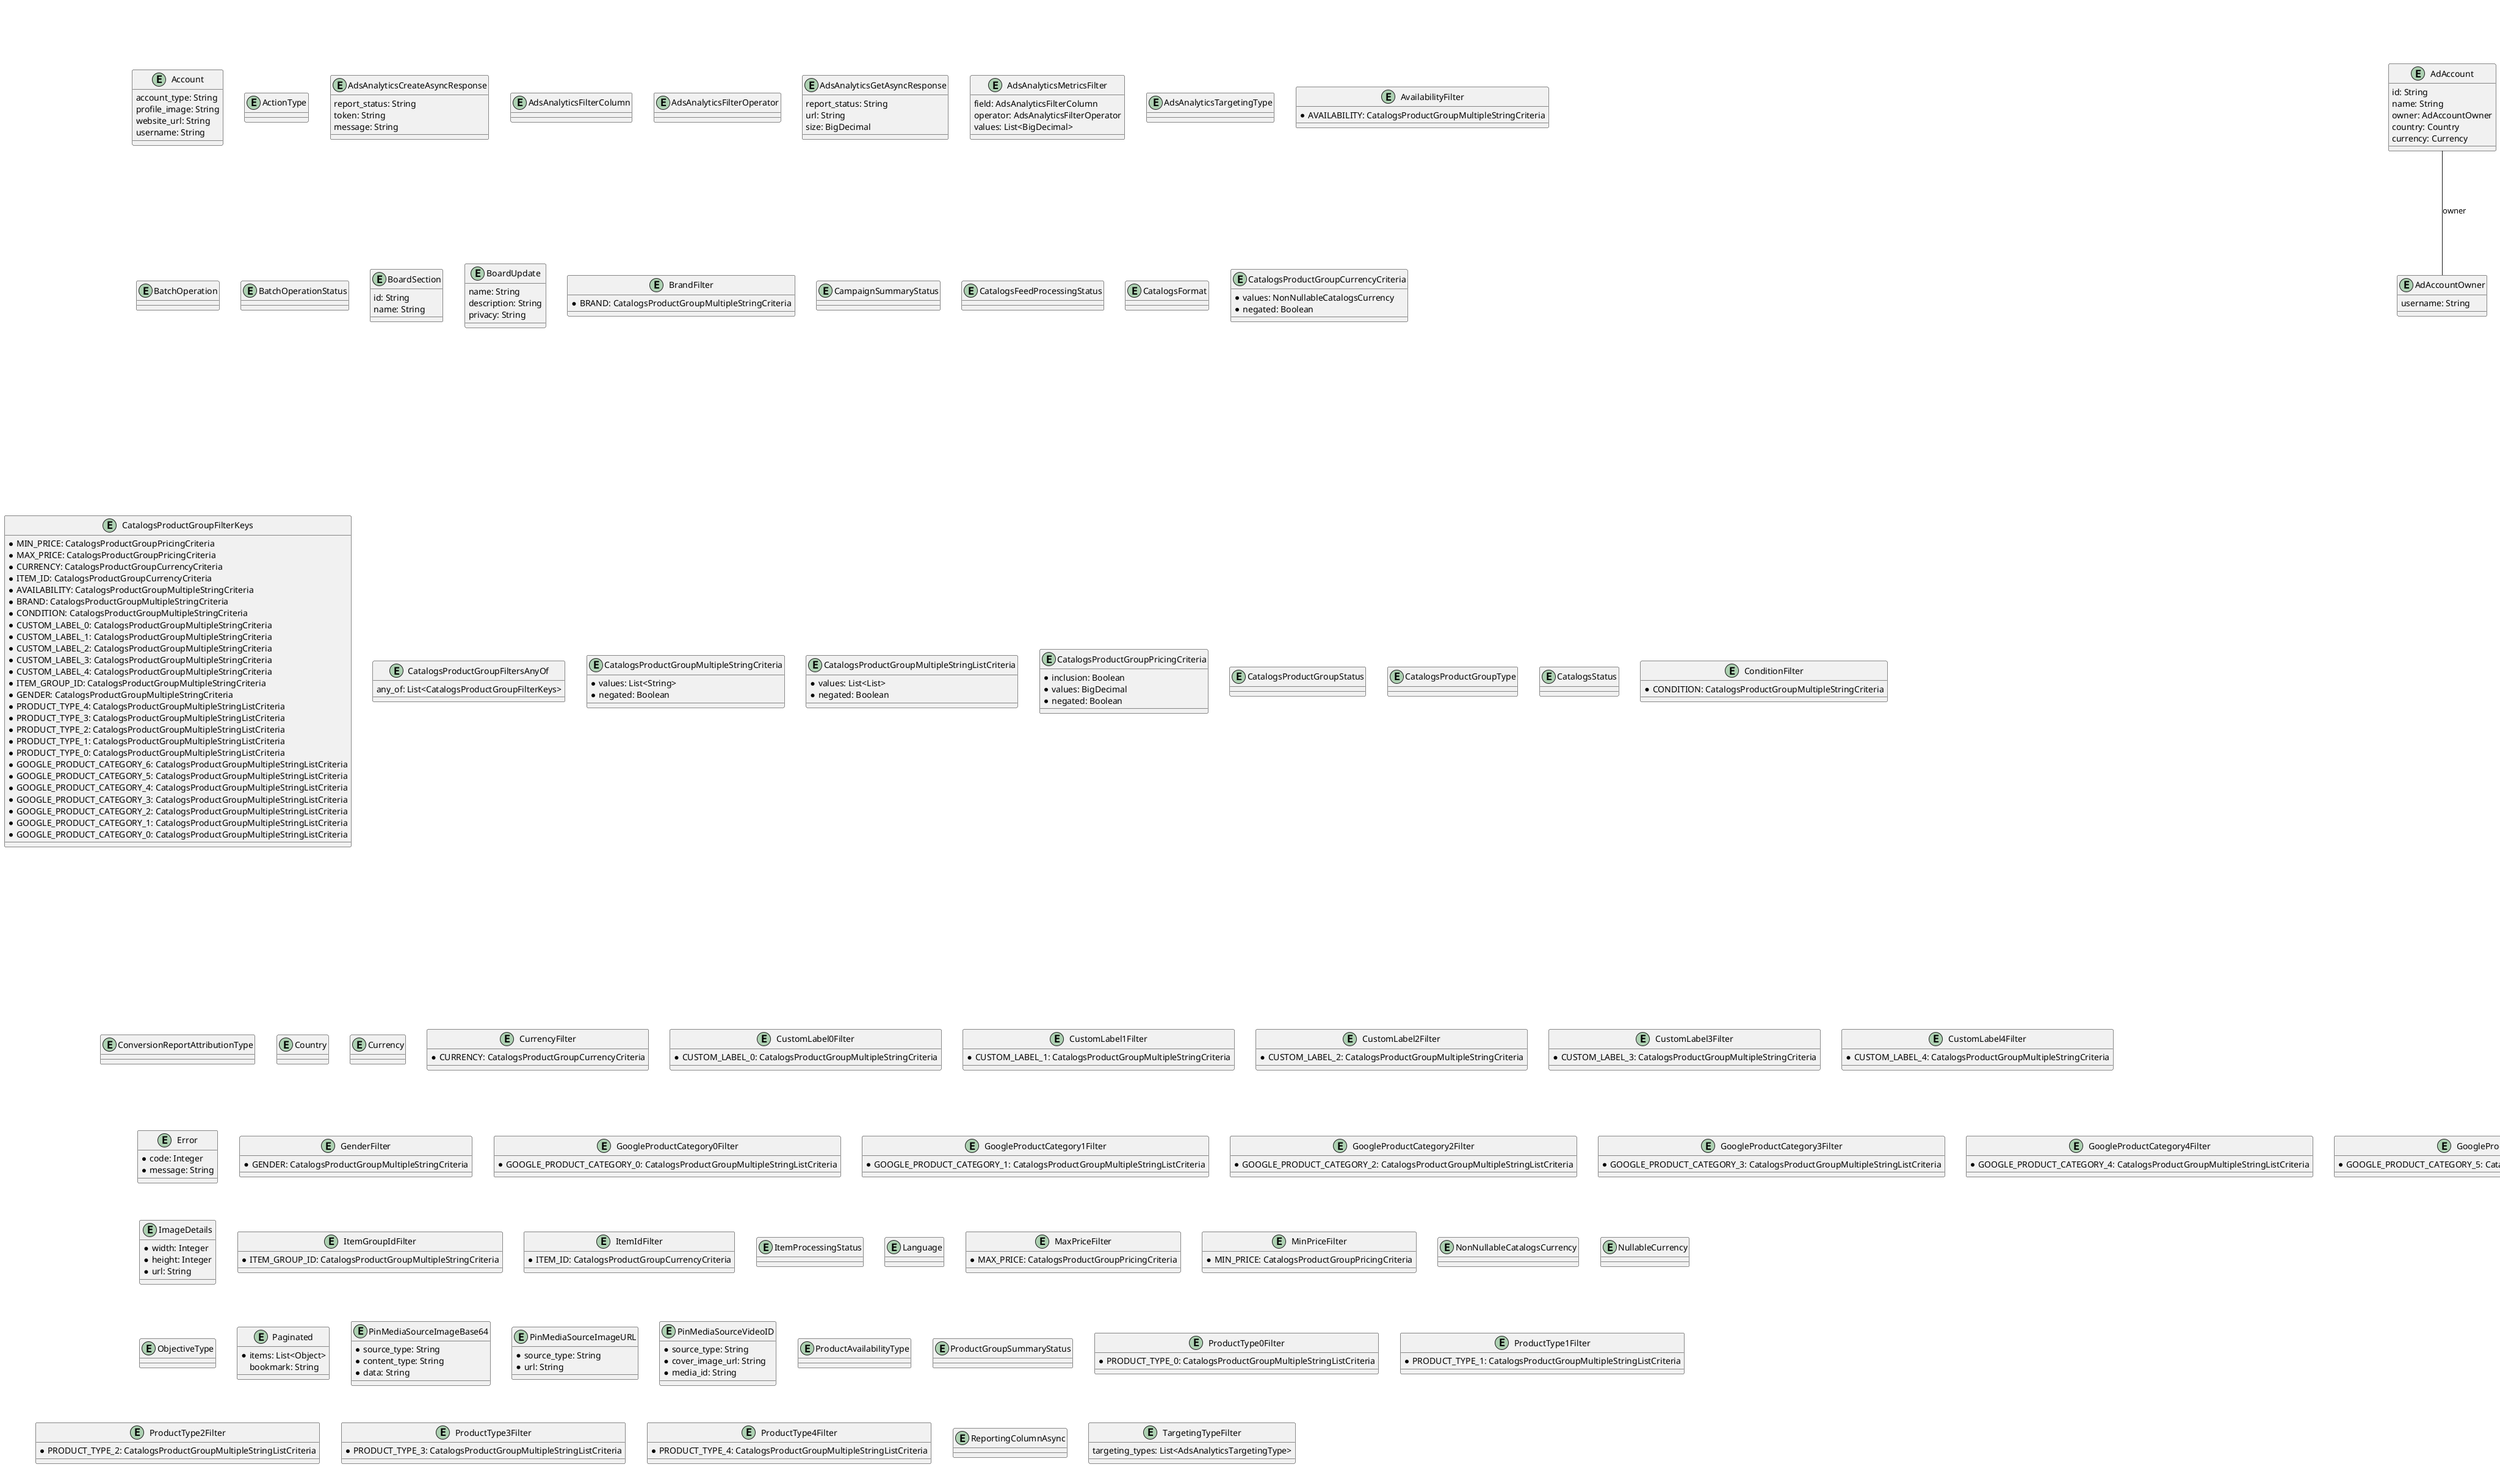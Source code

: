 @startuml

title Pinterest REST API Schemas Diagram

entity Account {
    account_type: String
    profile_image: String
    website_url: String
    username: String
}

entity ActionType {
}

entity AdAccount {
    id: String
    name: String
    owner: AdAccountOwner
    country: Country
    currency: Currency
}

entity AdAccountOwner {
    username: String
}

entity AdGroupResponse {
    name: String
    status: EntityStatus
    budget_in_micro_currency: Integer
    bid_in_micro_currency: Integer
    budget_type: String
    start_time: Integer
    end_time: Integer
    targeting_spec: Map
    lifetime_frequency_cap: Integer
    tracking_urls: TrackingUrls
    auto_targeting_enabled: Boolean
    placement_group: PlacementGroupType
    pacing_delivery_type: PacingDeliveryType
    conversion_learning_mode_type: String
    summary_status: AdGroupSummaryStatus
    feed_profile_id: String
}

entity AdGroupResponseAllOf1 {
    campaign_id: String
    billable_event: ActionType
    id: String
    type: String
    ad_account_id: String
    created_time: Integer
    updated_time: Integer
}

entity AdGroupSummaryStatus {
}

entity AdResponse {
    ad_group_id: String
    android_deep_link: String
    carousel_android_deep_links: List<String>
    carousel_destination_urls: List<String>
    carousel_ios_deep_links: List<String>
    click_tracking_url: String
    creative_type: String
    destination_url: String
    ios_deep_link: String
    is_pin_deleted: Boolean
    is_removable: Boolean
    name: String
    pin_id: String
    status: EntityStatus
    tracking_urls: TrackingUrls
    view_tracking_url: String
}

entity AdResponseAllOf1 {
    ad_account_id: String
    campaign_id: String
    collection_items_destination_url_template: String
    created_time: Integer
    id: String
    rejected_reasons: List<String>
    rejection_labels: List<String>
    review_status: String
    type: String
    updated_time: Integer
    summary_status: PinPromotionSummaryStatus
}

entity AdsAnalyticsCreateAsyncRequest {
    * start_date: String
    * end_date: String
    * granularity: Granularity
    click_window_days: ConversionAttributionWindowDays
    engagement_window_days: ConversionAttributionWindowDays
    view_window_days: ConversionAttributionWindowDays
    conversion_report_time: ConversionReportTimeType
    attribution_types: List<ConversionReportAttributionType>
}

entity AdsAnalyticsCreateAsyncRequestAllOf1 {
    * columns: List<ReportingColumnAsync>
    * level: MetricsReportingLevel
    report_format: DataOutputFormat
}

entity AdsAnalyticsCreateAsyncResponse {
    report_status: String
    token: String
    message: String
}

entity AdsAnalyticsFilterColumn {
}

entity AdsAnalyticsFilterOperator {
}

entity AdsAnalyticsGetAsyncResponse {
    report_status: String
    url: String
    size: BigDecimal
}

entity AdsAnalyticsMetricsFilter {
    field: AdsAnalyticsFilterColumn
    operator: AdsAnalyticsFilterOperator
    values: List<BigDecimal>
}

entity AdsAnalyticsTargetingType {
}

entity AnalyticsMetricsResponse {
    daily_metrics: List<AnalyticsMetricsResponseDailyMetrics>
    summary_metrics: Map
}

entity AnalyticsMetricsResponseDailyMetrics {
    data_status: String
    date: String
    metrics: Map
}

entity AvailabilityFilter {
    * AVAILABILITY: CatalogsProductGroupMultipleStringCriteria
}

entity BatchOperation {
}

entity BatchOperationStatus {
}

entity Board {
    id: String
    * name: String
    description: String
    owner: BoardOwner
    privacy: String
}

entity BoardOwner {
    username: String
}

entity BoardSection {
    id: String
    name: String
}

entity BoardUpdate {
    name: String
    description: String
    privacy: String
}

entity BrandFilter {
    * BRAND: CatalogsProductGroupMultipleStringCriteria
}

entity CampaignCommon {
    * ad_account_id: String
    name: String
    status: EntityStatus
    lifetime_spend_cap: Integer
    daily_spend_cap: Integer
    order_line_id: String
    tracking_urls: TrackingUrls
    start_time: Integer
    end_time: Integer
}

entity CampaignResponse {
    * id: String
}

entity CampaignResponseAllOf1 {
    objective_type: ObjectiveType
    created_time: Integer
    updated_time: Integer
    type: String
}

entity CampaignSummaryStatus {
}

entity CatalogsDbItem {
    created_at: Date
    id: String
    updated_at: Date
}

entity CatalogsFeed {
}

entity CatalogsFeedCredentials {
    * password: String
    * username: String
}

entity CatalogsFeedIngestionDetails {
    * errors: CatalogsFeedIngestionErrors
    * info: CatalogsFeedIngestionInfo
}

entity CatalogsFeedIngestionErrors {
    image_download_error: Integer
    image_download_connection_timeout: Integer
    image_format_unrecognize: Integer
    line_level_internal_error: Integer
    large_product_count_decrease: Integer
}

entity CatalogsFeedIngestionInfo {
    in_stock: Integer
    out_of_stock: Integer
    preorder: Integer
}

entity CatalogsFeedProcessingResult {
}

entity CatalogsFeedProcessingResultFields {
    * ingestion_details: CatalogsFeedIngestionDetails
    * status: CatalogsFeedProcessingStatus
    * product_counts: CatalogsFeedProductCounts
    * validation_details: CatalogsFeedValidationDetails
}

entity CatalogsFeedProcessingSchedule {
    * time: String
    * timezone: String
}

entity CatalogsFeedProcessingStatus {
}

entity CatalogsFeedProductCounts {
    original: Integer
}

entity CatalogsFeedValidationDetails {
    * errors: CatalogsFeedValidationErrors
    * warnings: CatalogsFeedValidationWarnings
}

entity CatalogsFeedValidationErrors {
    fetch_error: Integer
    fetch_inactive_feed_error: Integer
    encoding_error: Integer
    delimiter_error: Integer
    required_columns_missing: Integer
    image_link_invalid: Integer
    itemid_missing: Integer
    title_missing: Integer
    description_missing: Integer
    product_category_invalid: Integer
    product_link_missing: Integer
    image_link_missing: Integer
    availability_invalid: Integer
    product_price_invalid: Integer
    link_format_invalid: Integer
    parse_line_error: Integer
    adwords_format_invalid: Integer
    product_category_missing: Integer
    internal_service_error: Integer
    no_verified_domain: Integer
    adult_invalid: Integer
    invalid_domain: Integer
    feed_length_too_long: Integer
    link_length_too_long: Integer
    malformed_xml: Integer
    redirect_invalid: Integer
    price_missing: Integer
    feed_too_small: Integer
    condition_invalid: Integer
    shopify_no_products: Integer
    max_items_per_item_group_exceeded: Integer
    item_main_image_download_failure: Integer
    pinjoin_content_unsafe: Integer
    blocklisted_image_signature: Integer
}

entity CatalogsFeedValidationWarnings {
    title_length_too_long: Integer
    description_length_too_long: Integer
    gender_invalid: Integer
    age_group_invalid: Integer
    size_type_invalid: Integer
    link_format_warning: Integer
    duplicate_products: Integer
    duplicate_links: Integer
    sales_price_invalid: Integer
    product_category_depth_warning: Integer
    adwords_same_as_link: Integer
    duplicate_headers: Integer
    fetch_same_signature: Integer
    adwords_format_warning: Integer
    additional_image_link_warning: Integer
    image_link_warning: Integer
    shipping_invalid: Integer
    tax_invalid: Integer
    shipping_weight_invalid: Integer
    expiration_date_invalid: Integer
    availability_date_invalid: Integer
    sale_date_invalid: Integer
    weight_unit_invalid: Integer
    is_bundle_invalid: Integer
    updated_time_invalid: Integer
    custom_label_length_too_long: Integer
    product_type_length_too_long: Integer
    too_many_additional_image_links: Integer
    multipack_invalid: Integer
    indexed_product_count_large_delta: Integer
    item_additional_image_download_failure: Integer
    optional_product_category_missing: Integer
    optional_product_category_invalid: Integer
    optional_condition_missing: Integer
    optional_condition_invalid: Integer
    ios_deep_link_invalid: Integer
    android_deep_link_invalid: Integer
    availability_normalized: Integer
    condition_normalized: Integer
    gender_normalized: Integer
    size_type_normalized: Integer
    age_group_normalized: Integer
    utm_source_auto_corrected: Integer
    country_does_not_map_to_currency: Integer
    min_ad_price_invalid: Integer
}

entity CatalogsFeedsCreateRequest {
    default_country: Country
    default_availability: ProductAvailabilityType
    default_currency: NullableCurrency
    * name: String
    * format: CatalogsFormat
    default_locale: String
    credentials: CatalogsFeedCredentials
    * location: String
    preferred_processing_schedule: CatalogsFeedProcessingSchedule
}

entity CatalogsFeedsUpdateRequest {
    default_availability: ProductAvailabilityType
    default_currency: NullableCurrency
    name: String
    format: CatalogsFormat
    credentials: CatalogsFeedCredentials
    location: String
    preferred_processing_schedule: CatalogsFeedProcessingSchedule
    status: CatalogsStatus
}

entity CatalogsFormat {
}

entity CatalogsItems {
    items: List<ItemBatchRecord>
}

entity CatalogsItemsBatch {
    items: List<ItemProcessingRecord>
    batch_id: String
    created_time: Date
    completed_time: Date
    status: BatchOperationStatus
}

entity CatalogsItemsBatchRequest {
    country: Country
    language: Language
    operation: BatchOperation
    items: List<ItemBatchRecord>
}

entity CatalogsProductGroup {
    * id: String
    name: String
    description: String
    * filters: CatalogsProductGroupFilters
    type: CatalogsProductGroupType
    status: CatalogsProductGroupStatus
    feed_id: String
    created_at: Integer
    updated_at: Integer
}

entity CatalogsProductGroupCreateRequest {
    * feed_id: String
    * name: String
    description: String
    * filters: CatalogsProductGroupFilters
}

entity CatalogsProductGroupCurrencyCriteria {
    * values: NonNullableCatalogsCurrency
    * negated: Boolean
}

entity CatalogsProductGroupFilterKeys {
    * MIN_PRICE: CatalogsProductGroupPricingCriteria
    * MAX_PRICE: CatalogsProductGroupPricingCriteria
    * CURRENCY: CatalogsProductGroupCurrencyCriteria
    * ITEM_ID: CatalogsProductGroupCurrencyCriteria
    * AVAILABILITY: CatalogsProductGroupMultipleStringCriteria
    * BRAND: CatalogsProductGroupMultipleStringCriteria
    * CONDITION: CatalogsProductGroupMultipleStringCriteria
    * CUSTOM_LABEL_0: CatalogsProductGroupMultipleStringCriteria
    * CUSTOM_LABEL_1: CatalogsProductGroupMultipleStringCriteria
    * CUSTOM_LABEL_2: CatalogsProductGroupMultipleStringCriteria
    * CUSTOM_LABEL_3: CatalogsProductGroupMultipleStringCriteria
    * CUSTOM_LABEL_4: CatalogsProductGroupMultipleStringCriteria
    * ITEM_GROUP_ID: CatalogsProductGroupMultipleStringCriteria
    * GENDER: CatalogsProductGroupMultipleStringCriteria
    * PRODUCT_TYPE_4: CatalogsProductGroupMultipleStringListCriteria
    * PRODUCT_TYPE_3: CatalogsProductGroupMultipleStringListCriteria
    * PRODUCT_TYPE_2: CatalogsProductGroupMultipleStringListCriteria
    * PRODUCT_TYPE_1: CatalogsProductGroupMultipleStringListCriteria
    * PRODUCT_TYPE_0: CatalogsProductGroupMultipleStringListCriteria
    * GOOGLE_PRODUCT_CATEGORY_6: CatalogsProductGroupMultipleStringListCriteria
    * GOOGLE_PRODUCT_CATEGORY_5: CatalogsProductGroupMultipleStringListCriteria
    * GOOGLE_PRODUCT_CATEGORY_4: CatalogsProductGroupMultipleStringListCriteria
    * GOOGLE_PRODUCT_CATEGORY_3: CatalogsProductGroupMultipleStringListCriteria
    * GOOGLE_PRODUCT_CATEGORY_2: CatalogsProductGroupMultipleStringListCriteria
    * GOOGLE_PRODUCT_CATEGORY_1: CatalogsProductGroupMultipleStringListCriteria
    * GOOGLE_PRODUCT_CATEGORY_0: CatalogsProductGroupMultipleStringListCriteria
}

entity CatalogsProductGroupFilters {
    any_of: List<CatalogsProductGroupFilterKeys>
    all_of: List<CatalogsProductGroupFilterKeys>
}

entity CatalogsProductGroupFiltersAnyOf {
    any_of: List<CatalogsProductGroupFilterKeys>
}

entity CatalogsProductGroupMultipleStringCriteria {
    * values: List<String>
    * negated: Boolean
}

entity CatalogsProductGroupMultipleStringListCriteria {
    * values: List<List>
    * negated: Boolean
}

entity CatalogsProductGroupPricingCriteria {
    * inclusion: Boolean
    * values: BigDecimal
    * negated: Boolean
}

entity CatalogsProductGroupStatus {
}

entity CatalogsProductGroupType {
}

entity CatalogsProductGroupUpdateRequest {
    * feed_id: String
    * name: String
    description: String
    * filters: CatalogsProductGroupFilters
}

entity CatalogsStatus {
}

entity ConditionFilter {
    * CONDITION: CatalogsProductGroupMultipleStringCriteria
}

entity ConversionAttributionWindowDays {
}

entity ConversionReportAttributionType {
}

entity ConversionReportTimeType {
}

entity Country {
}

entity Currency {
}

entity CurrencyFilter {
    * CURRENCY: CatalogsProductGroupCurrencyCriteria
}

entity CustomLabel0Filter {
    * CUSTOM_LABEL_0: CatalogsProductGroupMultipleStringCriteria
}

entity CustomLabel1Filter {
    * CUSTOM_LABEL_1: CatalogsProductGroupMultipleStringCriteria
}

entity CustomLabel2Filter {
    * CUSTOM_LABEL_2: CatalogsProductGroupMultipleStringCriteria
}

entity CustomLabel3Filter {
    * CUSTOM_LABEL_3: CatalogsProductGroupMultipleStringCriteria
}

entity CustomLabel4Filter {
    * CUSTOM_LABEL_4: CatalogsProductGroupMultipleStringCriteria
}

entity DataOutputFormat {
}

entity EntityStatus {
}

entity Error {
    * code: Integer
    * message: String
}

entity FeedFields {
    * default_country: Country
    * default_availability: ProductAvailabilityType
    * default_currency: NullableCurrency
    * name: String
    * format: CatalogsFormat
    * default_locale: String
    * credentials: CatalogsFeedCredentials
    * location: String
    * preferred_processing_schedule: CatalogsFeedProcessingSchedule
    * status: CatalogsStatus
}

entity GenderFilter {
    * GENDER: CatalogsProductGroupMultipleStringCriteria
}

entity GoogleProductCategory0Filter {
    * GOOGLE_PRODUCT_CATEGORY_0: CatalogsProductGroupMultipleStringListCriteria
}

entity GoogleProductCategory1Filter {
    * GOOGLE_PRODUCT_CATEGORY_1: CatalogsProductGroupMultipleStringListCriteria
}

entity GoogleProductCategory2Filter {
    * GOOGLE_PRODUCT_CATEGORY_2: CatalogsProductGroupMultipleStringListCriteria
}

entity GoogleProductCategory3Filter {
    * GOOGLE_PRODUCT_CATEGORY_3: CatalogsProductGroupMultipleStringListCriteria
}

entity GoogleProductCategory4Filter {
    * GOOGLE_PRODUCT_CATEGORY_4: CatalogsProductGroupMultipleStringListCriteria
}

entity GoogleProductCategory5Filter {
    * GOOGLE_PRODUCT_CATEGORY_5: CatalogsProductGroupMultipleStringListCriteria
}

entity GoogleProductCategory6Filter {
    * GOOGLE_PRODUCT_CATEGORY_6: CatalogsProductGroupMultipleStringListCriteria
}

entity Granularity {
}

entity ImageDetails {
    * width: Integer
    * height: Integer
    * url: String
}

entity ItemAttributes {
    ad_link: String
    additional_image_link: List<String>
    adult: Boolean
    age_group: String
    availability: String
    average_review_rating: BigDecimal
    brand: String
    color: String
    condition: String
    custom_label_0: String
    custom_label_1: String
    custom_label_2: String
    custom_label_3: String
    custom_label_4: String
    description: String
    free_shipping_label: Boolean
    free_shipping_limit: String
    gender: String
    google_product_category: String
    gtin: Integer
    id: String
    image_link: List<String>
    item_group_id: String
    last_updated_time: Long
    link: String
    material: String
    min_ad_price: String
    mobile_link: String
    mpn: String
    number_of_ratings: Integer
    number_of_reviews: Integer
    pattern: String
    price: String
    product_type: String
    sale_price: String
    shipping: String
    shipping_height: String
    shipping_weight: String
    shipping_width: String
    size: String
    size_system: String
    size_type: String
    tax: String
    title: String
}

entity ItemBatchRecord {
    item_id: String
    attributes: ItemAttributes
}

entity ItemGroupIdFilter {
    * ITEM_GROUP_ID: CatalogsProductGroupMultipleStringCriteria
}

entity ItemIdFilter {
    * ITEM_ID: CatalogsProductGroupCurrencyCriteria
}

entity ItemProcessingRecord {
    item_id: String
    errors: List<ItemValidationEvent>
    warnings: List<ItemValidationEvent>
    status: ItemProcessingStatus
}

entity ItemProcessingStatus {
}

entity ItemValidationEvent {
    attribute: String
    code: Integer
    message: String
}

entity Language {
}

entity MaxPriceFilter {
    * MAX_PRICE: CatalogsProductGroupPricingCriteria
}

entity MediaUpload {
    media_id: String
    media_type: MediaUploadType
    upload_url: String
    upload_parameters: MediaUploadAllOfUploadParameters
}

entity MediaUploadAllOfUploadParameters {
    x-amz-date: String
    x-amz-signature: String
    x-amz-security-token: String
    x-amz-algorithm: String
    key: String
    policy: String
    x-amz-credential: String
    Content-Type: String
}

entity MediaUploadDetails {
    media_id: String
    media_type: MediaUploadType
    status: MediaUploadStatus
}

entity MediaUploadRequest {
    * media_type: MediaUploadType
}

entity MediaUploadStatus {
}

entity MediaUploadType {
}

entity MetricsReportingLevel {
}

entity MinPriceFilter {
    * MIN_PRICE: CatalogsProductGroupPricingCriteria
}

entity NonNullableCatalogsCurrency {
}

entity NullableCurrency {
}

entity OauthAccessTokenRequestCode {
    * code: String
    * redirect_uri: String
}

entity OauthAccessTokenRequestRefresh {
    * refresh_token: String
    scope: String
}

entity OauthAccessTokenResponse {
    response_type: String
    * access_token: String
    * token_type: String
    * expires_in: Integer
    * scope: String
}

entity OauthAccessTokenResponseCode {
    * refresh_token: String
    * refresh_token_expires_in: Integer
}

entity OauthAccessTokenResponseRefresh {
}

entity ObjectiveType {
}

entity PacingDeliveryType {
}

entity Paginated {
    * items: List<Object>
    bookmark: String
}

entity Pin {
    id: String
    created_at: Date
    link: String
    title: String
    description: String
    alt_text: String
    board_id: String
    board_section_id: String
    board_owner: BoardOwner
    media: PinMedia
    media_source: PinMediaSource
}

entity PinMedia {
    media_type: String
}

entity PinMediaSource {
    * source_type: String
    * content_type: String
    * data: String
    * url: String
    * cover_image_url: String
    * media_id: String
}

entity PinMediaSourceImageBase64 {
    * source_type: String
    * content_type: String
    * data: String
}

entity PinMediaSourceImageURL {
    * source_type: String
    * url: String
}

entity PinMediaSourceVideoID {
    * source_type: String
    * cover_image_url: String
    * media_id: String
}

entity PinMediaWithImage {
    images: Map
}

entity PinPromotionSummaryStatus {
}

entity PlacementGroupType {
}

entity ProductAvailabilityType {
}

entity ProductGroupSummaryStatus {
}

entity ProductType0Filter {
    * PRODUCT_TYPE_0: CatalogsProductGroupMultipleStringListCriteria
}

entity ProductType1Filter {
    * PRODUCT_TYPE_1: CatalogsProductGroupMultipleStringListCriteria
}

entity ProductType2Filter {
    * PRODUCT_TYPE_2: CatalogsProductGroupMultipleStringListCriteria
}

entity ProductType3Filter {
    * PRODUCT_TYPE_3: CatalogsProductGroupMultipleStringListCriteria
}

entity ProductType4Filter {
    * PRODUCT_TYPE_4: CatalogsProductGroupMultipleStringListCriteria
}

entity ReportingColumnAsync {
}

entity TargetingTypeFilter {
    targeting_types: List<AdsAnalyticsTargetingType>
}

entity TrackingUrls {
    impression: List<String>
    click: List<String>
    engagement: List<String>
    buyable_button: List<String>
    audience_verification: List<String>
}

AdGroupResponseAllOf1 <|--- AdGroupResponse
AdResponseAllOf1 <|--- AdResponse
AdsAnalyticsCreateAsyncRequestAllOf1 <|--- AdsAnalyticsCreateAsyncRequest
CampaignCommon <|--- CampaignResponse
CampaignResponseAllOf1 <|--- CampaignResponse
CatalogsDbItem <|--- CatalogsFeed
FeedFields <|--- CatalogsFeed
CatalogsDbItem <|--- CatalogsFeedProcessingResult
CatalogsFeedProcessingResultFields <|--- CatalogsFeedProcessingResult
OauthAccessTokenRequest <|--- OauthAccessTokenRequestCode
OauthAccessTokenRequest <|--- OauthAccessTokenRequestRefresh
OauthAccessTokenResponse <|--- OauthAccessTokenResponseCode
OauthAccessTokenResponse <|--- OauthAccessTokenResponseRefresh
PinMedia <|--- PinMediaWithImage

AdsAnalyticsCreateAsyncRequestAllOf1 -- MetricsReportingLevel : level
AdsAnalyticsCreateAsyncRequestAllOf1 -- DataOutputFormat : report_format
MediaUploadRequest -- MediaUploadType : media_type
AdAccount -- AdAccountOwner : owner
AdsAnalyticsCreateAsyncRequest -- Granularity : granularity
AdsAnalyticsCreateAsyncRequest -- ConversionAttributionWindowDays : click_window_days
AdsAnalyticsCreateAsyncRequest -- ConversionAttributionWindowDays : engagement_window_days
AdsAnalyticsCreateAsyncRequest -- ConversionAttributionWindowDays : view_window_days
AdsAnalyticsCreateAsyncRequest -- ConversionReportTimeType : conversion_report_time
Board -- BoardOwner : owner
CatalogsFeedsCreateRequest -- CatalogsFeedCredentials : credentials
CatalogsFeedsCreateRequest -- CatalogsFeedProcessingSchedule : preferred_processing_schedule
AdResponseAllOf1 -- PinPromotionSummaryStatus : summary_status
CampaignCommon -- EntityStatus : status
CampaignCommon -- TrackingUrls : tracking_urls
FeedFields -- CatalogsFeedCredentials : credentials
FeedFields -- CatalogsFeedProcessingSchedule : preferred_processing_schedule
AdResponse -- TrackingUrls : tracking_urls
AdGroupResponse -- EntityStatus : status
AdGroupResponse -- TrackingUrls : tracking_urls
AdGroupResponse -- PlacementGroupType : placement_group
AdGroupResponse -- PacingDeliveryType : pacing_delivery_type
AdGroupResponse -- AdGroupSummaryStatus : summary_status
Pin -- BoardOwner : board_owner
Pin -- PinMedia : media
Pin -- PinMediaSource : media_source
CatalogsFeedProcessingResultFields -- CatalogsFeedIngestionDetails : ingestion_details
CatalogsFeedProcessingResultFields -- CatalogsFeedProductCounts : product_counts
CatalogsFeedProcessingResultFields -- CatalogsFeedValidationDetails : validation_details
CatalogsProductGroupCreateRequest -- CatalogsProductGroupFilters : filters
ItemBatchRecord -- ItemAttributes : attributes
CatalogsFeedsUpdateRequest -- CatalogsFeedCredentials : credentials
CatalogsFeedsUpdateRequest -- CatalogsFeedProcessingSchedule : preferred_processing_schedule
CatalogsItemsBatchRequest -- "0..*" ItemBatchRecord : items
MediaUpload -- MediaUploadType : media_type
MediaUpload -- MediaUploadAllOfUploadParameters : upload_parameters
CatalogsProductGroup -- CatalogsProductGroupFilters : filters
CatalogsItemsBatch -- "0..*" ItemProcessingRecord : items
CatalogsFeedValidationDetails -- CatalogsFeedValidationErrors : errors
CatalogsFeedValidationDetails -- CatalogsFeedValidationWarnings : warnings
ItemProcessingRecord -- "0..*" ItemValidationEvent : errors
ItemProcessingRecord -- "0..*" ItemValidationEvent : warnings
CatalogsFeedIngestionDetails -- CatalogsFeedIngestionErrors : errors
CatalogsFeedIngestionDetails -- CatalogsFeedIngestionInfo : info
CatalogsItems -- "0..*" ItemBatchRecord : items
MediaUploadDetails -- MediaUploadType : media_type
MediaUploadDetails -- MediaUploadStatus : status
AnalyticsMetricsResponse -- "0..*" AnalyticsMetricsResponseDailyMetrics : daily_metrics
CatalogsProductGroupUpdateRequest -- CatalogsProductGroupFilters : filters

@enduml